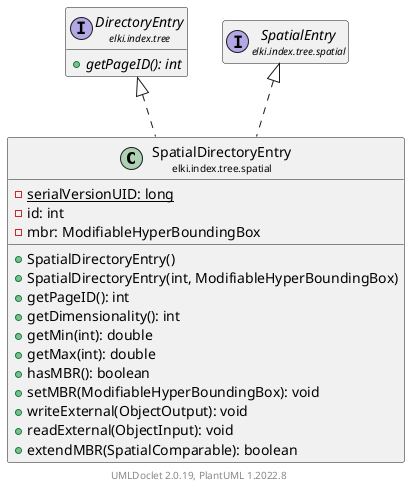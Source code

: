 @startuml
    remove .*\.(Instance|Par|Parameterizer|Factory)$
    set namespaceSeparator none
    hide empty fields
    hide empty methods

    class "<size:14>SpatialDirectoryEntry\n<size:10>elki.index.tree.spatial" as elki.index.tree.spatial.SpatialDirectoryEntry [[SpatialDirectoryEntry.html]] {
        {static} -serialVersionUID: long
        -id: int
        -mbr: ModifiableHyperBoundingBox
        +SpatialDirectoryEntry()
        +SpatialDirectoryEntry(int, ModifiableHyperBoundingBox)
        +getPageID(): int
        +getDimensionality(): int
        +getMin(int): double
        +getMax(int): double
        +hasMBR(): boolean
        +setMBR(ModifiableHyperBoundingBox): void
        +writeExternal(ObjectOutput): void
        +readExternal(ObjectInput): void
        +extendMBR(SpatialComparable): boolean
    }

    interface "<size:14>DirectoryEntry\n<size:10>elki.index.tree" as elki.index.tree.DirectoryEntry [[../DirectoryEntry.html]] {
        {abstract} +getPageID(): int
    }
    interface "<size:14>SpatialEntry\n<size:10>elki.index.tree.spatial" as elki.index.tree.spatial.SpatialEntry [[SpatialEntry.html]]

    elki.index.tree.DirectoryEntry <|.. elki.index.tree.spatial.SpatialDirectoryEntry
    elki.index.tree.spatial.SpatialEntry <|.. elki.index.tree.spatial.SpatialDirectoryEntry

    center footer UMLDoclet 2.0.19, PlantUML 1.2022.8
@enduml
